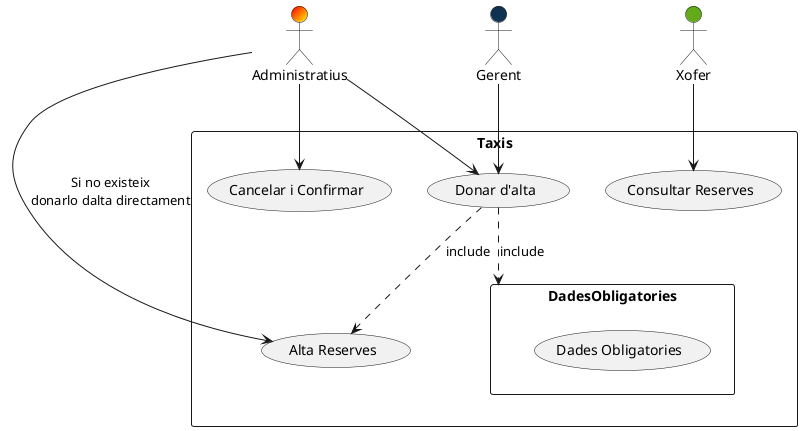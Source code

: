 @startuml

actor Administratius #FF0000/FFFF00
actor Xofer #62AA1A
actor Gerent #0E3250

rectangle Taxis {
    
    usecase "Donar d'alta" as donaAlta
    usecase "Alta Reserves" as altaReserves
    usecase "Cancelar i Confirmar" as cancelaConfirmar
    usecase "Consultar Reserves" as consultarReserves

    donaAlta ..> altaReserves : include
    donaAlta ..> DadesObligatories : include

    rectangle DadesObligatories {
        usecase "Dades Obligatories" as dob
    }
}


Administratius --> donaAlta
Administratius --> cancelaConfirmar
Administratius --> altaReserves : Si no existeix\ndonarlo dalta directament

Gerent --> donaAlta
Xofer --> consultarReserves

@enduml
